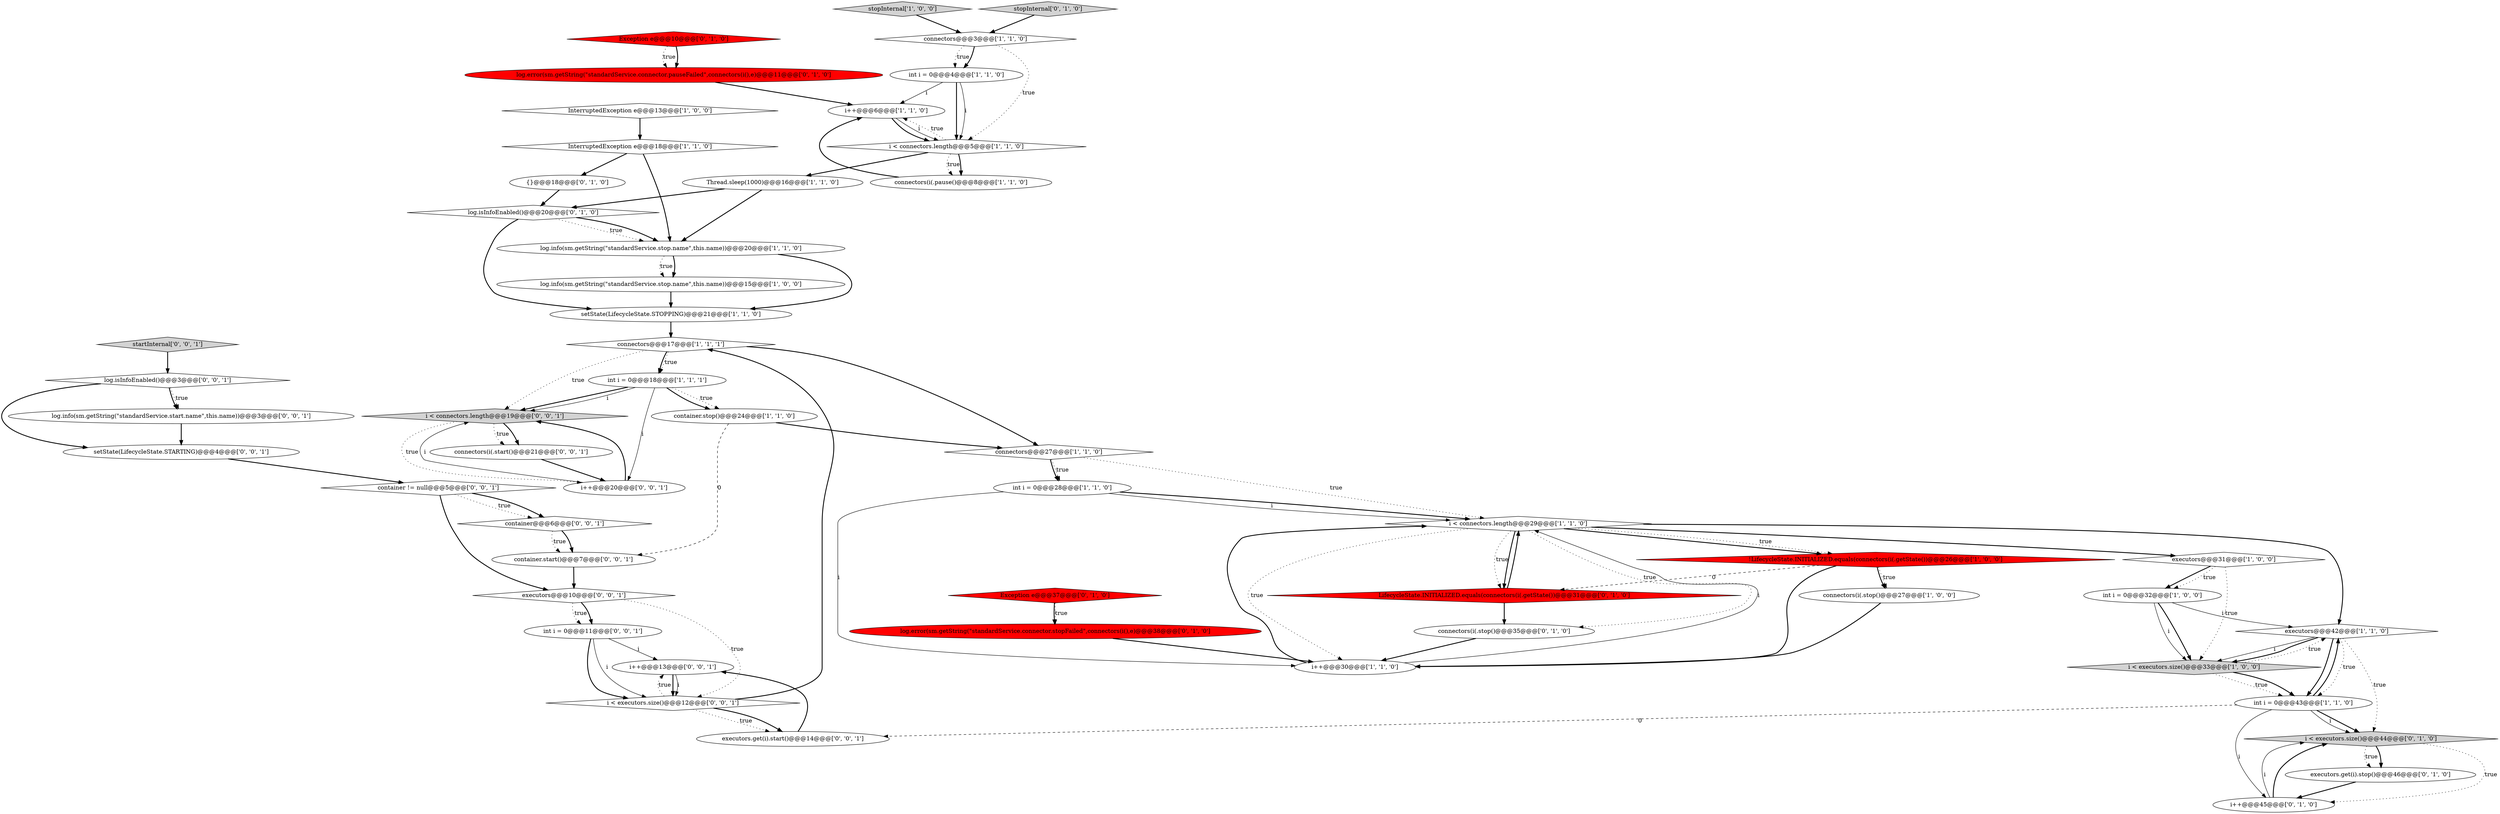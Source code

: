 digraph {
0 [style = filled, label = "int i = 0@@@4@@@['1', '1', '0']", fillcolor = white, shape = ellipse image = "AAA0AAABBB1BBB"];
26 [style = filled, label = "executors.get(i).stop()@@@46@@@['0', '1', '0']", fillcolor = white, shape = ellipse image = "AAA0AAABBB2BBB"];
52 [style = filled, label = "container@@@6@@@['0', '0', '1']", fillcolor = white, shape = diamond image = "AAA0AAABBB3BBB"];
22 [style = filled, label = "log.info(sm.getString(\"standardService.stop.name\",this.name))@@@20@@@['1', '1', '0']", fillcolor = white, shape = ellipse image = "AAA0AAABBB1BBB"];
25 [style = filled, label = "int i = 0@@@32@@@['1', '0', '0']", fillcolor = white, shape = ellipse image = "AAA0AAABBB1BBB"];
23 [style = filled, label = "Thread.sleep(1000)@@@16@@@['1', '1', '0']", fillcolor = white, shape = ellipse image = "AAA0AAABBB1BBB"];
46 [style = filled, label = "i++@@@13@@@['0', '0', '1']", fillcolor = white, shape = ellipse image = "AAA0AAABBB3BBB"];
43 [style = filled, label = "executors.get(i).start()@@@14@@@['0', '0', '1']", fillcolor = white, shape = ellipse image = "AAA0AAABBB3BBB"];
28 [style = filled, label = "{}@@@18@@@['0', '1', '0']", fillcolor = white, shape = ellipse image = "AAA0AAABBB2BBB"];
42 [style = filled, label = "container != null@@@5@@@['0', '0', '1']", fillcolor = white, shape = diamond image = "AAA0AAABBB3BBB"];
45 [style = filled, label = "container.start()@@@7@@@['0', '0', '1']", fillcolor = white, shape = ellipse image = "AAA0AAABBB3BBB"];
1 [style = filled, label = "connectors(i(.pause()@@@8@@@['1', '1', '0']", fillcolor = white, shape = ellipse image = "AAA0AAABBB1BBB"];
21 [style = filled, label = "i < executors.size()@@@33@@@['1', '0', '0']", fillcolor = lightgray, shape = diamond image = "AAA0AAABBB1BBB"];
12 [style = filled, label = "setState(LifecycleState.STOPPING)@@@21@@@['1', '1', '0']", fillcolor = white, shape = ellipse image = "AAA0AAABBB1BBB"];
48 [style = filled, label = "int i = 0@@@11@@@['0', '0', '1']", fillcolor = white, shape = ellipse image = "AAA0AAABBB3BBB"];
10 [style = filled, label = "i++@@@6@@@['1', '1', '0']", fillcolor = white, shape = ellipse image = "AAA0AAABBB1BBB"];
19 [style = filled, label = "i < connectors.length@@@29@@@['1', '1', '0']", fillcolor = white, shape = diamond image = "AAA0AAABBB1BBB"];
33 [style = filled, label = "Exception e@@@10@@@['0', '1', '0']", fillcolor = red, shape = diamond image = "AAA1AAABBB2BBB"];
34 [style = filled, label = "log.isInfoEnabled()@@@20@@@['0', '1', '0']", fillcolor = white, shape = diamond image = "AAA0AAABBB2BBB"];
35 [style = filled, label = "connectors(i(.stop()@@@35@@@['0', '1', '0']", fillcolor = white, shape = ellipse image = "AAA0AAABBB2BBB"];
50 [style = filled, label = "log.isInfoEnabled()@@@3@@@['0', '0', '1']", fillcolor = white, shape = diamond image = "AAA0AAABBB3BBB"];
38 [style = filled, label = "i < connectors.length@@@19@@@['0', '0', '1']", fillcolor = lightgray, shape = diamond image = "AAA0AAABBB3BBB"];
51 [style = filled, label = "i < executors.size()@@@12@@@['0', '0', '1']", fillcolor = white, shape = diamond image = "AAA0AAABBB3BBB"];
15 [style = filled, label = "int i = 0@@@28@@@['1', '1', '0']", fillcolor = white, shape = ellipse image = "AAA0AAABBB1BBB"];
30 [style = filled, label = "log.error(sm.getString(\"standardService.connector.stopFailed\",connectors(i(),e)@@@38@@@['0', '1', '0']", fillcolor = red, shape = ellipse image = "AAA1AAABBB2BBB"];
37 [style = filled, label = "i < executors.size()@@@44@@@['0', '1', '0']", fillcolor = lightgray, shape = diamond image = "AAA0AAABBB2BBB"];
18 [style = filled, label = "connectors(i(.stop()@@@27@@@['1', '0', '0']", fillcolor = white, shape = ellipse image = "AAA0AAABBB1BBB"];
47 [style = filled, label = "startInternal['0', '0', '1']", fillcolor = lightgray, shape = diamond image = "AAA0AAABBB3BBB"];
49 [style = filled, label = "connectors(i(.start()@@@21@@@['0', '0', '1']", fillcolor = white, shape = ellipse image = "AAA0AAABBB3BBB"];
39 [style = filled, label = "log.info(sm.getString(\"standardService.start.name\",this.name))@@@3@@@['0', '0', '1']", fillcolor = white, shape = ellipse image = "AAA0AAABBB3BBB"];
40 [style = filled, label = "executors@@@10@@@['0', '0', '1']", fillcolor = white, shape = diamond image = "AAA0AAABBB3BBB"];
27 [style = filled, label = "LifecycleState.INITIALIZED.equals(connectors(i(.getState())@@@31@@@['0', '1', '0']", fillcolor = red, shape = diamond image = "AAA1AAABBB2BBB"];
8 [style = filled, label = "InterruptedException e@@@18@@@['1', '1', '0']", fillcolor = white, shape = diamond image = "AAA0AAABBB1BBB"];
20 [style = filled, label = "connectors@@@3@@@['1', '1', '0']", fillcolor = white, shape = diamond image = "AAA0AAABBB1BBB"];
24 [style = filled, label = "i++@@@30@@@['1', '1', '0']", fillcolor = white, shape = ellipse image = "AAA0AAABBB1BBB"];
14 [style = filled, label = "container.stop()@@@24@@@['1', '1', '0']", fillcolor = white, shape = ellipse image = "AAA0AAABBB1BBB"];
29 [style = filled, label = "log.error(sm.getString(\"standardService.connector.pauseFailed\",connectors(i(),e)@@@11@@@['0', '1', '0']", fillcolor = red, shape = ellipse image = "AAA1AAABBB2BBB"];
11 [style = filled, label = "stopInternal['1', '0', '0']", fillcolor = lightgray, shape = diamond image = "AAA0AAABBB1BBB"];
3 [style = filled, label = "i < connectors.length@@@5@@@['1', '1', '0']", fillcolor = white, shape = diamond image = "AAA0AAABBB1BBB"];
9 [style = filled, label = "!LifecycleState.INITIALIZED.equals(connectors(i(.getState())@@@26@@@['1', '0', '0']", fillcolor = red, shape = diamond image = "AAA1AAABBB1BBB"];
16 [style = filled, label = "executors@@@42@@@['1', '1', '0']", fillcolor = white, shape = diamond image = "AAA0AAABBB1BBB"];
17 [style = filled, label = "int i = 0@@@18@@@['1', '1', '1']", fillcolor = white, shape = ellipse image = "AAA0AAABBB1BBB"];
32 [style = filled, label = "Exception e@@@37@@@['0', '1', '0']", fillcolor = red, shape = diamond image = "AAA1AAABBB2BBB"];
41 [style = filled, label = "setState(LifecycleState.STARTING)@@@4@@@['0', '0', '1']", fillcolor = white, shape = ellipse image = "AAA0AAABBB3BBB"];
36 [style = filled, label = "i++@@@45@@@['0', '1', '0']", fillcolor = white, shape = ellipse image = "AAA0AAABBB2BBB"];
6 [style = filled, label = "connectors@@@27@@@['1', '1', '0']", fillcolor = white, shape = diamond image = "AAA0AAABBB1BBB"];
31 [style = filled, label = "stopInternal['0', '1', '0']", fillcolor = lightgray, shape = diamond image = "AAA0AAABBB2BBB"];
5 [style = filled, label = "connectors@@@17@@@['1', '1', '1']", fillcolor = white, shape = diamond image = "AAA0AAABBB1BBB"];
7 [style = filled, label = "int i = 0@@@43@@@['1', '1', '0']", fillcolor = white, shape = ellipse image = "AAA0AAABBB1BBB"];
4 [style = filled, label = "InterruptedException e@@@13@@@['1', '0', '0']", fillcolor = white, shape = diamond image = "AAA0AAABBB1BBB"];
13 [style = filled, label = "executors@@@31@@@['1', '0', '0']", fillcolor = white, shape = diamond image = "AAA0AAABBB1BBB"];
2 [style = filled, label = "log.info(sm.getString(\"standardService.stop.name\",this.name))@@@15@@@['1', '0', '0']", fillcolor = white, shape = ellipse image = "AAA0AAABBB1BBB"];
44 [style = filled, label = "i++@@@20@@@['0', '0', '1']", fillcolor = white, shape = ellipse image = "AAA0AAABBB3BBB"];
51->5 [style = bold, label=""];
12->5 [style = bold, label=""];
40->51 [style = dotted, label="true"];
20->0 [style = dotted, label="true"];
20->0 [style = bold, label=""];
16->7 [style = bold, label=""];
17->14 [style = dotted, label="true"];
9->27 [style = dashed, label="0"];
7->36 [style = solid, label="i"];
6->19 [style = dotted, label="true"];
15->19 [style = solid, label="i"];
17->38 [style = bold, label=""];
16->7 [style = dotted, label="true"];
46->51 [style = bold, label=""];
25->16 [style = solid, label="i"];
5->38 [style = dotted, label="true"];
48->51 [style = bold, label=""];
23->22 [style = bold, label=""];
38->49 [style = bold, label=""];
19->9 [style = bold, label=""];
13->21 [style = dotted, label="true"];
17->14 [style = bold, label=""];
21->7 [style = dotted, label="true"];
7->16 [style = bold, label=""];
32->30 [style = dotted, label="true"];
37->36 [style = dotted, label="true"];
4->8 [style = bold, label=""];
27->19 [style = bold, label=""];
51->43 [style = dotted, label="true"];
31->20 [style = bold, label=""];
19->35 [style = dotted, label="true"];
9->24 [style = bold, label=""];
25->21 [style = bold, label=""];
6->15 [style = dotted, label="true"];
0->3 [style = bold, label=""];
13->25 [style = bold, label=""];
8->28 [style = bold, label=""];
24->19 [style = bold, label=""];
37->26 [style = bold, label=""];
13->25 [style = dotted, label="true"];
16->21 [style = solid, label="i"];
7->37 [style = bold, label=""];
7->43 [style = dashed, label="0"];
52->45 [style = bold, label=""];
44->38 [style = solid, label="i"];
19->27 [style = dotted, label="true"];
40->48 [style = dotted, label="true"];
5->17 [style = bold, label=""];
36->37 [style = solid, label="i"];
42->40 [style = bold, label=""];
50->39 [style = bold, label=""];
43->46 [style = bold, label=""];
44->38 [style = bold, label=""];
8->22 [style = bold, label=""];
33->29 [style = bold, label=""];
34->22 [style = dotted, label="true"];
3->23 [style = bold, label=""];
5->6 [style = bold, label=""];
52->45 [style = dotted, label="true"];
19->13 [style = bold, label=""];
19->9 [style = dotted, label="true"];
15->24 [style = solid, label="i"];
42->52 [style = dotted, label="true"];
20->3 [style = dotted, label="true"];
21->7 [style = bold, label=""];
39->41 [style = bold, label=""];
36->37 [style = bold, label=""];
21->16 [style = dotted, label="true"];
50->41 [style = bold, label=""];
3->1 [style = dotted, label="true"];
14->6 [style = bold, label=""];
25->21 [style = solid, label="i"];
30->24 [style = bold, label=""];
18->24 [style = bold, label=""];
22->2 [style = bold, label=""];
3->1 [style = bold, label=""];
42->52 [style = bold, label=""];
49->44 [style = bold, label=""];
3->10 [style = dotted, label="true"];
17->44 [style = solid, label="i"];
38->44 [style = dotted, label="true"];
38->49 [style = dotted, label="true"];
19->24 [style = dotted, label="true"];
15->19 [style = bold, label=""];
32->30 [style = bold, label=""];
27->35 [style = bold, label=""];
6->15 [style = bold, label=""];
47->50 [style = bold, label=""];
35->24 [style = bold, label=""];
19->16 [style = bold, label=""];
0->10 [style = solid, label="i"];
50->39 [style = dotted, label="true"];
9->18 [style = bold, label=""];
37->26 [style = dotted, label="true"];
0->3 [style = solid, label="i"];
14->45 [style = dashed, label="0"];
33->29 [style = dotted, label="true"];
29->10 [style = bold, label=""];
51->43 [style = bold, label=""];
45->40 [style = bold, label=""];
5->17 [style = dotted, label="true"];
11->20 [style = bold, label=""];
16->37 [style = dotted, label="true"];
40->48 [style = bold, label=""];
28->34 [style = bold, label=""];
26->36 [style = bold, label=""];
10->3 [style = bold, label=""];
34->12 [style = bold, label=""];
2->12 [style = bold, label=""];
34->22 [style = bold, label=""];
22->2 [style = dotted, label="true"];
22->12 [style = bold, label=""];
16->21 [style = bold, label=""];
19->27 [style = bold, label=""];
24->19 [style = solid, label="i"];
23->34 [style = bold, label=""];
17->38 [style = solid, label="i"];
9->18 [style = dotted, label="true"];
48->46 [style = solid, label="i"];
46->51 [style = solid, label="i"];
7->37 [style = solid, label="i"];
1->10 [style = bold, label=""];
48->51 [style = solid, label="i"];
51->46 [style = dotted, label="true"];
10->3 [style = solid, label="i"];
41->42 [style = bold, label=""];
}
